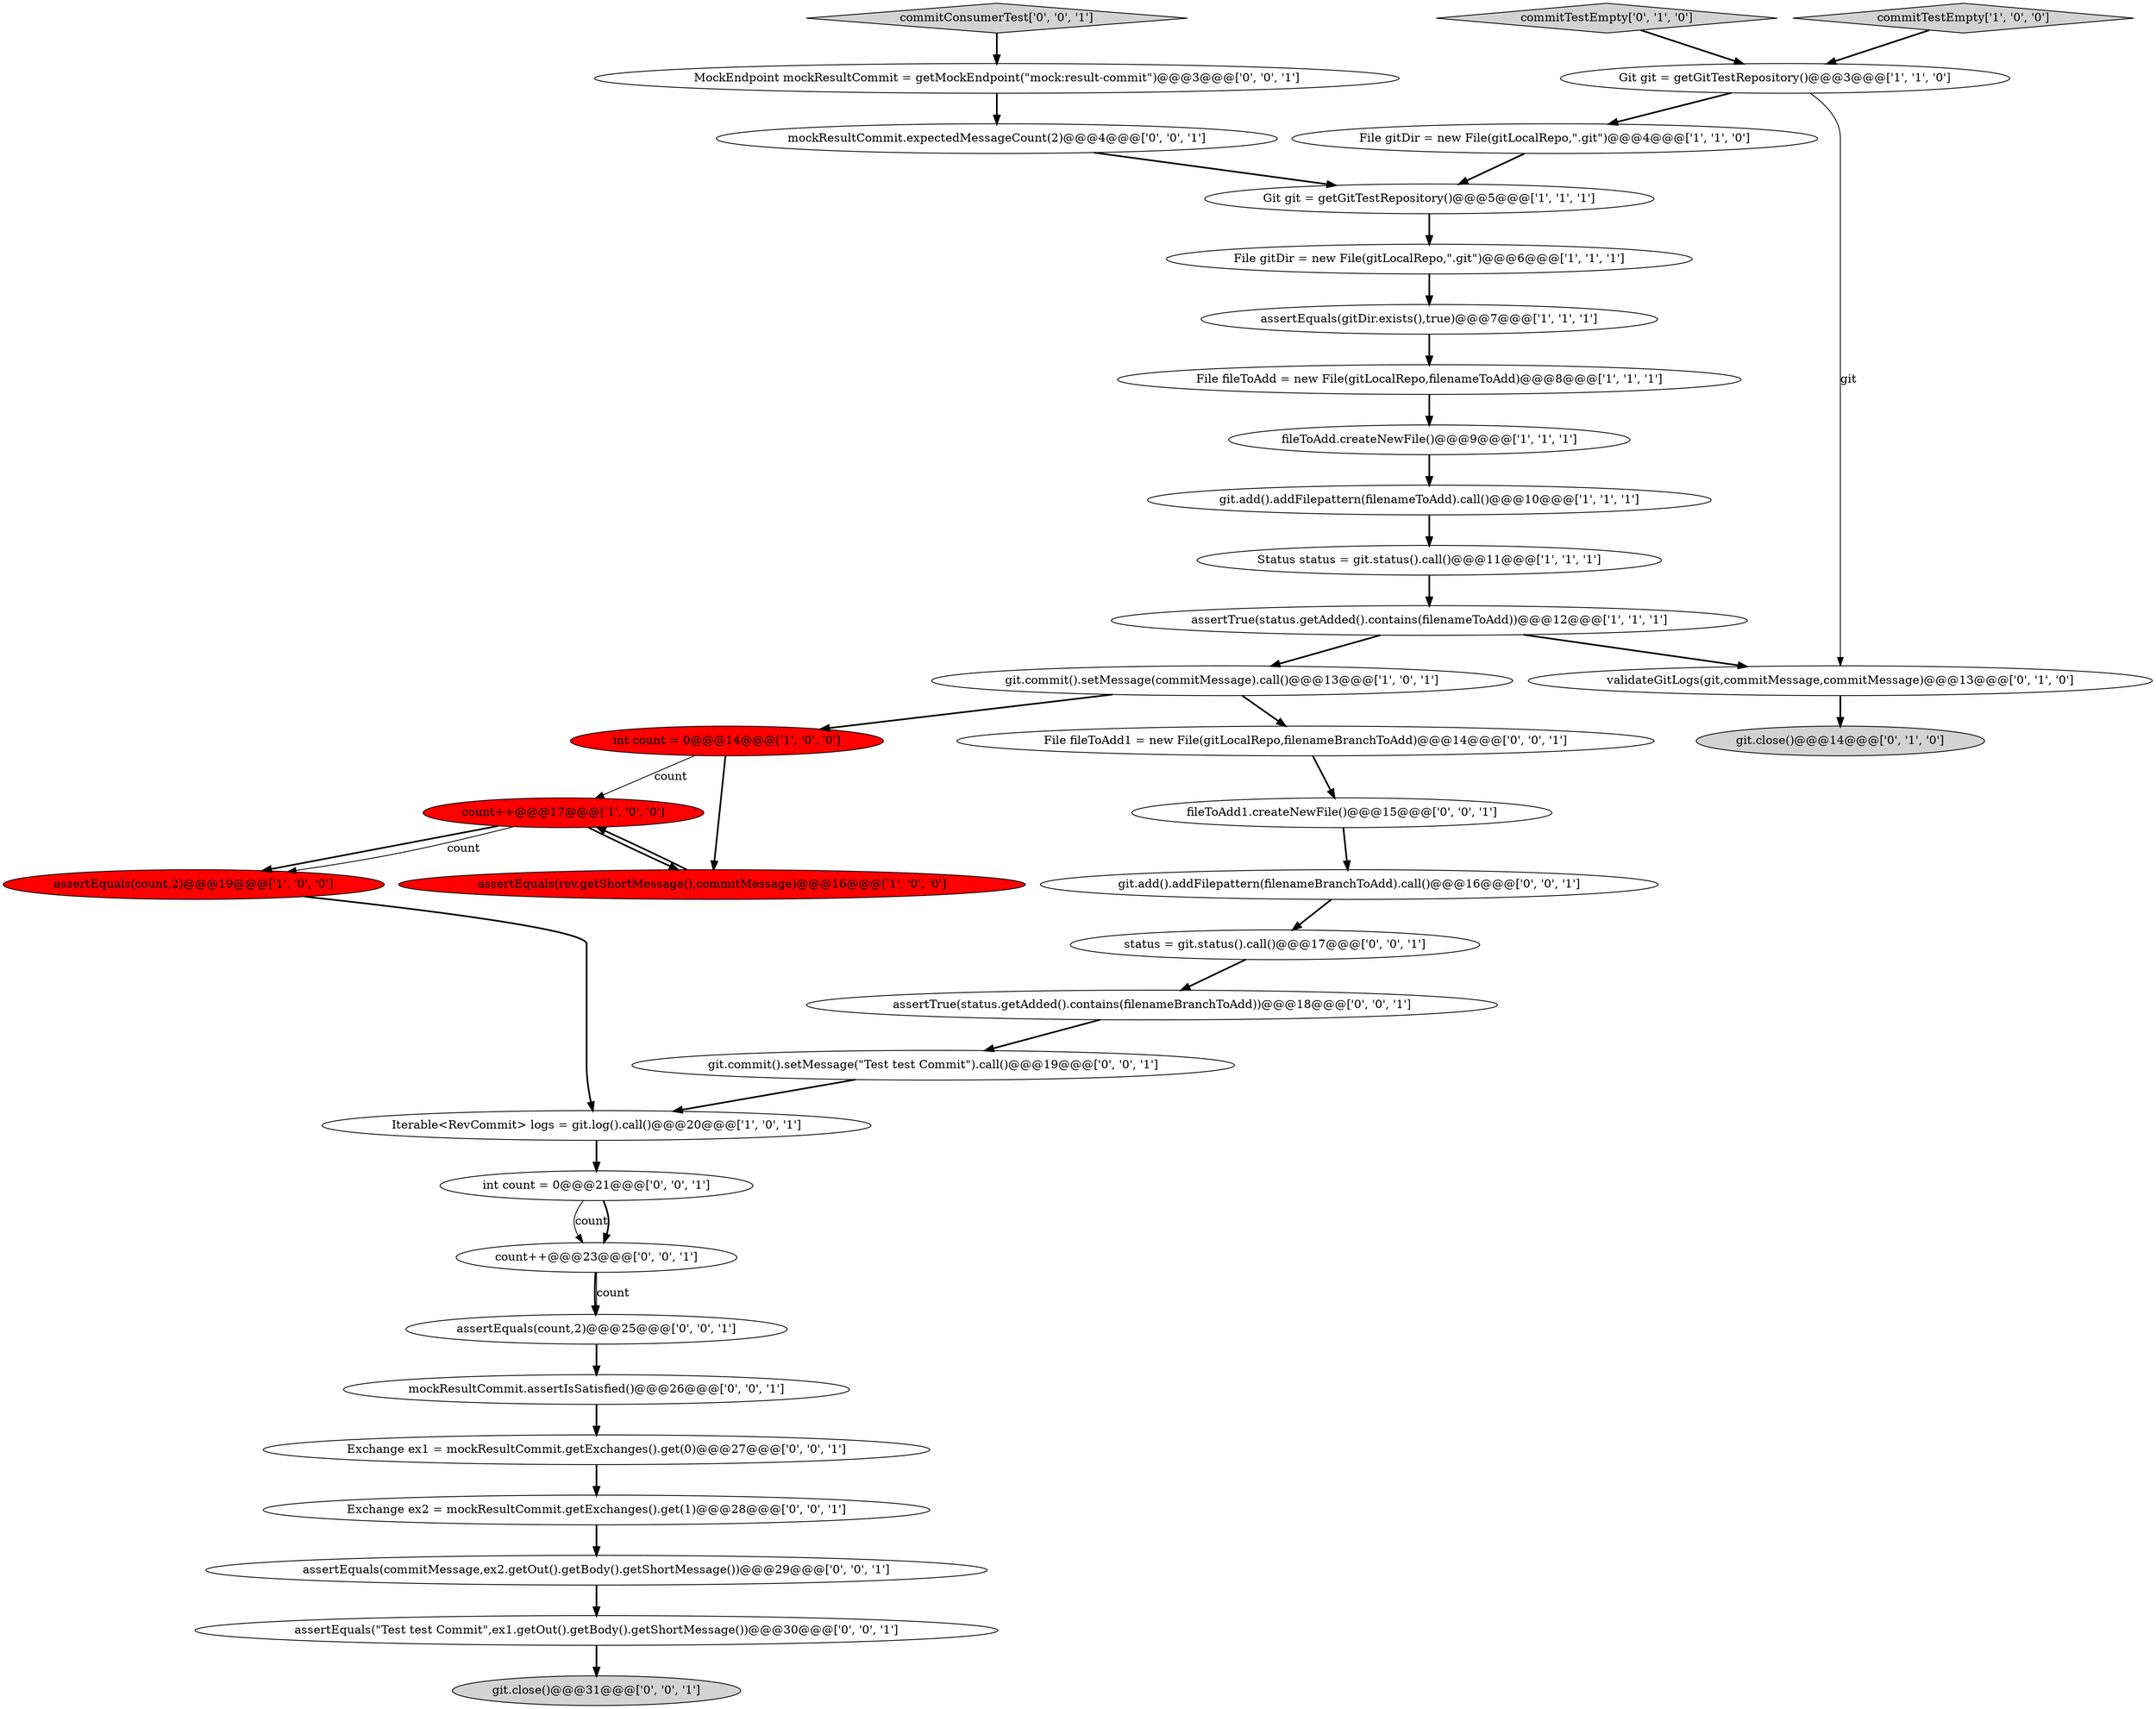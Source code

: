 digraph {
34 [style = filled, label = "count++@@@23@@@['0', '0', '1']", fillcolor = white, shape = ellipse image = "AAA0AAABBB3BBB"];
17 [style = filled, label = "commitTestEmpty['0', '1', '0']", fillcolor = lightgray, shape = diamond image = "AAA0AAABBB2BBB"];
18 [style = filled, label = "git.close()@@@14@@@['0', '1', '0']", fillcolor = lightgray, shape = ellipse image = "AAA0AAABBB2BBB"];
20 [style = filled, label = "assertEquals(count,2)@@@25@@@['0', '0', '1']", fillcolor = white, shape = ellipse image = "AAA0AAABBB3BBB"];
15 [style = filled, label = "assertEquals(gitDir.exists(),true)@@@7@@@['1', '1', '1']", fillcolor = white, shape = ellipse image = "AAA0AAABBB1BBB"];
11 [style = filled, label = "Iterable<RevCommit> logs = git.log().call()@@@20@@@['1', '0', '1']", fillcolor = white, shape = ellipse image = "AAA0AAABBB1BBB"];
19 [style = filled, label = "validateGitLogs(git,commitMessage,commitMessage)@@@13@@@['0', '1', '0']", fillcolor = white, shape = ellipse image = "AAA0AAABBB2BBB"];
8 [style = filled, label = "File fileToAdd = new File(gitLocalRepo,filenameToAdd)@@@8@@@['1', '1', '1']", fillcolor = white, shape = ellipse image = "AAA0AAABBB1BBB"];
0 [style = filled, label = "File gitDir = new File(gitLocalRepo,\".git\")@@@6@@@['1', '1', '1']", fillcolor = white, shape = ellipse image = "AAA0AAABBB1BBB"];
27 [style = filled, label = "git.close()@@@31@@@['0', '0', '1']", fillcolor = lightgray, shape = ellipse image = "AAA0AAABBB3BBB"];
6 [style = filled, label = "assertEquals(rev.getShortMessage(),commitMessage)@@@16@@@['1', '0', '0']", fillcolor = red, shape = ellipse image = "AAA1AAABBB1BBB"];
35 [style = filled, label = "mockResultCommit.assertIsSatisfied()@@@26@@@['0', '0', '1']", fillcolor = white, shape = ellipse image = "AAA0AAABBB3BBB"];
3 [style = filled, label = "count++@@@17@@@['1', '0', '0']", fillcolor = red, shape = ellipse image = "AAA1AAABBB1BBB"];
26 [style = filled, label = "int count = 0@@@21@@@['0', '0', '1']", fillcolor = white, shape = ellipse image = "AAA0AAABBB3BBB"];
10 [style = filled, label = "File gitDir = new File(gitLocalRepo,\".git\")@@@4@@@['1', '1', '0']", fillcolor = white, shape = ellipse image = "AAA0AAABBB1BBB"];
13 [style = filled, label = "int count = 0@@@14@@@['1', '0', '0']", fillcolor = red, shape = ellipse image = "AAA1AAABBB1BBB"];
29 [style = filled, label = "mockResultCommit.expectedMessageCount(2)@@@4@@@['0', '0', '1']", fillcolor = white, shape = ellipse image = "AAA0AAABBB3BBB"];
21 [style = filled, label = "commitConsumerTest['0', '0', '1']", fillcolor = lightgray, shape = diamond image = "AAA0AAABBB3BBB"];
5 [style = filled, label = "assertTrue(status.getAdded().contains(filenameToAdd))@@@12@@@['1', '1', '1']", fillcolor = white, shape = ellipse image = "AAA0AAABBB1BBB"];
2 [style = filled, label = "commitTestEmpty['1', '0', '0']", fillcolor = lightgray, shape = diamond image = "AAA0AAABBB1BBB"];
14 [style = filled, label = "fileToAdd.createNewFile()@@@9@@@['1', '1', '1']", fillcolor = white, shape = ellipse image = "AAA0AAABBB1BBB"];
1 [style = filled, label = "Git git = getGitTestRepository()@@@5@@@['1', '1', '1']", fillcolor = white, shape = ellipse image = "AAA0AAABBB1BBB"];
12 [style = filled, label = "Status status = git.status().call()@@@11@@@['1', '1', '1']", fillcolor = white, shape = ellipse image = "AAA0AAABBB1BBB"];
9 [style = filled, label = "git.commit().setMessage(commitMessage).call()@@@13@@@['1', '0', '1']", fillcolor = white, shape = ellipse image = "AAA0AAABBB1BBB"];
22 [style = filled, label = "Exchange ex2 = mockResultCommit.getExchanges().get(1)@@@28@@@['0', '0', '1']", fillcolor = white, shape = ellipse image = "AAA0AAABBB3BBB"];
36 [style = filled, label = "Exchange ex1 = mockResultCommit.getExchanges().get(0)@@@27@@@['0', '0', '1']", fillcolor = white, shape = ellipse image = "AAA0AAABBB3BBB"];
30 [style = filled, label = "File fileToAdd1 = new File(gitLocalRepo,filenameBranchToAdd)@@@14@@@['0', '0', '1']", fillcolor = white, shape = ellipse image = "AAA0AAABBB3BBB"];
25 [style = filled, label = "fileToAdd1.createNewFile()@@@15@@@['0', '0', '1']", fillcolor = white, shape = ellipse image = "AAA0AAABBB3BBB"];
23 [style = filled, label = "assertTrue(status.getAdded().contains(filenameBranchToAdd))@@@18@@@['0', '0', '1']", fillcolor = white, shape = ellipse image = "AAA0AAABBB3BBB"];
33 [style = filled, label = "status = git.status().call()@@@17@@@['0', '0', '1']", fillcolor = white, shape = ellipse image = "AAA0AAABBB3BBB"];
24 [style = filled, label = "assertEquals(\"Test test Commit\",ex1.getOut().getBody().getShortMessage())@@@30@@@['0', '0', '1']", fillcolor = white, shape = ellipse image = "AAA0AAABBB3BBB"];
31 [style = filled, label = "git.add().addFilepattern(filenameBranchToAdd).call()@@@16@@@['0', '0', '1']", fillcolor = white, shape = ellipse image = "AAA0AAABBB3BBB"];
4 [style = filled, label = "assertEquals(count,2)@@@19@@@['1', '0', '0']", fillcolor = red, shape = ellipse image = "AAA1AAABBB1BBB"];
7 [style = filled, label = "Git git = getGitTestRepository()@@@3@@@['1', '1', '0']", fillcolor = white, shape = ellipse image = "AAA0AAABBB1BBB"];
37 [style = filled, label = "MockEndpoint mockResultCommit = getMockEndpoint(\"mock:result-commit\")@@@3@@@['0', '0', '1']", fillcolor = white, shape = ellipse image = "AAA0AAABBB3BBB"];
32 [style = filled, label = "assertEquals(commitMessage,ex2.getOut().getBody().getShortMessage())@@@29@@@['0', '0', '1']", fillcolor = white, shape = ellipse image = "AAA0AAABBB3BBB"];
16 [style = filled, label = "git.add().addFilepattern(filenameToAdd).call()@@@10@@@['1', '1', '1']", fillcolor = white, shape = ellipse image = "AAA0AAABBB1BBB"];
28 [style = filled, label = "git.commit().setMessage(\"Test test Commit\").call()@@@19@@@['0', '0', '1']", fillcolor = white, shape = ellipse image = "AAA0AAABBB3BBB"];
14->16 [style = bold, label=""];
6->3 [style = bold, label=""];
26->34 [style = solid, label="count"];
19->18 [style = bold, label=""];
12->5 [style = bold, label=""];
34->20 [style = bold, label=""];
5->9 [style = bold, label=""];
7->10 [style = bold, label=""];
28->11 [style = bold, label=""];
26->34 [style = bold, label=""];
13->3 [style = solid, label="count"];
37->29 [style = bold, label=""];
8->14 [style = bold, label=""];
3->6 [style = bold, label=""];
30->25 [style = bold, label=""];
22->32 [style = bold, label=""];
9->30 [style = bold, label=""];
1->0 [style = bold, label=""];
34->20 [style = solid, label="count"];
3->4 [style = bold, label=""];
0->15 [style = bold, label=""];
25->31 [style = bold, label=""];
33->23 [style = bold, label=""];
17->7 [style = bold, label=""];
23->28 [style = bold, label=""];
5->19 [style = bold, label=""];
21->37 [style = bold, label=""];
7->19 [style = solid, label="git"];
3->4 [style = solid, label="count"];
31->33 [style = bold, label=""];
20->35 [style = bold, label=""];
2->7 [style = bold, label=""];
13->6 [style = bold, label=""];
29->1 [style = bold, label=""];
35->36 [style = bold, label=""];
4->11 [style = bold, label=""];
10->1 [style = bold, label=""];
32->24 [style = bold, label=""];
16->12 [style = bold, label=""];
24->27 [style = bold, label=""];
15->8 [style = bold, label=""];
11->26 [style = bold, label=""];
9->13 [style = bold, label=""];
36->22 [style = bold, label=""];
}
